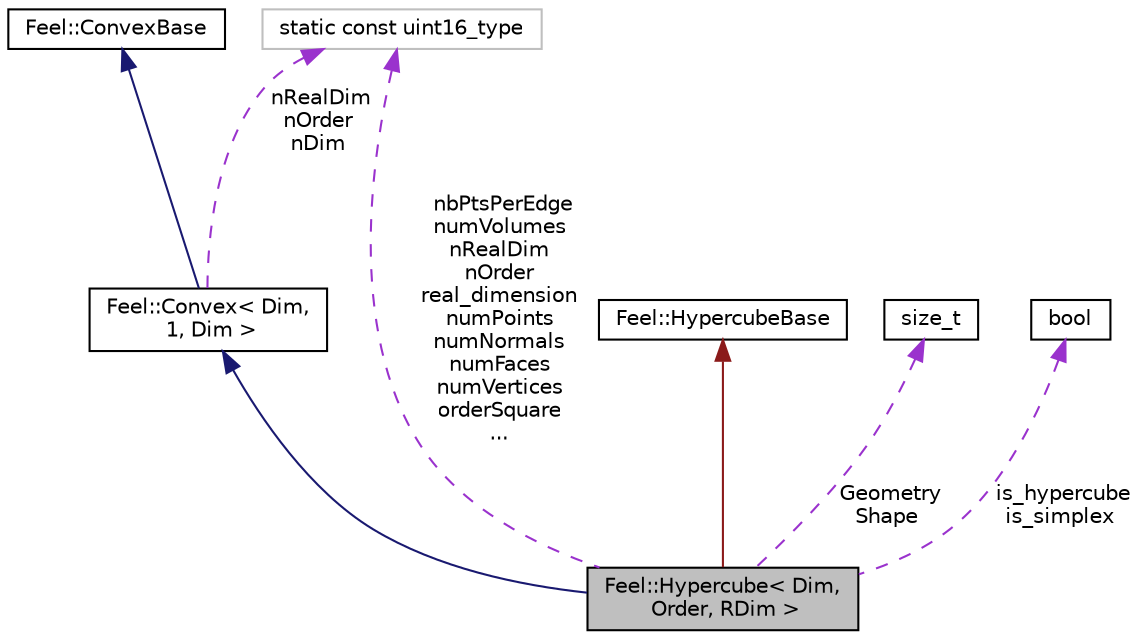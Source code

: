 digraph "Feel::Hypercube&lt; Dim, Order, RDim &gt;"
{
 // LATEX_PDF_SIZE
  edge [fontname="Helvetica",fontsize="10",labelfontname="Helvetica",labelfontsize="10"];
  node [fontname="Helvetica",fontsize="10",shape=record];
  Node1 [label="Feel::Hypercube\< Dim,\l Order, RDim \>",height=0.2,width=0.4,color="black", fillcolor="grey75", style="filled", fontcolor="black",tooltip=" "];
  Node2 -> Node1 [dir="back",color="midnightblue",fontsize="10",style="solid",fontname="Helvetica"];
  Node2 [label="Feel::Convex\< Dim,\l 1, Dim \>",height=0.2,width=0.4,color="black", fillcolor="white", style="filled",URL="$classFeel_1_1Convex.html",tooltip=" "];
  Node3 -> Node2 [dir="back",color="midnightblue",fontsize="10",style="solid",fontname="Helvetica"];
  Node3 [label="Feel::ConvexBase",height=0.2,width=0.4,color="black", fillcolor="white", style="filled",URL="$classFeel_1_1ConvexBase.html",tooltip=" "];
  Node4 -> Node2 [dir="back",color="darkorchid3",fontsize="10",style="dashed",label=" nRealDim\nnOrder\nnDim" ,fontname="Helvetica"];
  Node4 [label="static const uint16_type",height=0.2,width=0.4,color="grey75", fillcolor="white", style="filled",tooltip=" "];
  Node5 -> Node1 [dir="back",color="firebrick4",fontsize="10",style="solid",fontname="Helvetica"];
  Node5 [label="Feel::HypercubeBase",height=0.2,width=0.4,color="black", fillcolor="white", style="filled",URL="$classFeel_1_1HypercubeBase.html",tooltip=" "];
  Node6 -> Node1 [dir="back",color="darkorchid3",fontsize="10",style="dashed",label=" Geometry\nShape" ,fontname="Helvetica"];
  Node6 [label="size_t",height=0.2,width=0.4,color="black", fillcolor="white", style="filled",URL="$classsize__t.html",tooltip=" "];
  Node4 -> Node1 [dir="back",color="darkorchid3",fontsize="10",style="dashed",label=" nbPtsPerEdge\nnumVolumes\nnRealDim\nnOrder\nreal_dimension\nnumPoints\nnumNormals\nnumFaces\nnumVertices\norderSquare\n..." ,fontname="Helvetica"];
  Node7 -> Node1 [dir="back",color="darkorchid3",fontsize="10",style="dashed",label=" is_hypercube\nis_simplex" ,fontname="Helvetica"];
  Node7 [label="bool",height=0.2,width=0.4,color="black", fillcolor="white", style="filled",URL="$classbool.html",tooltip=" "];
}
